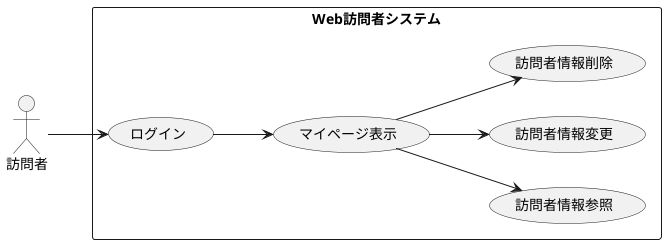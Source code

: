 @startuml Web訪問者システムログインユースケース図
left to right direction
actor 訪問者 as U1

rectangle Web訪問者システム as WVS {
  usecase "ログイン" as UC1
  usecase "マイページ表示" as UC2
  usecase "訪問者情報参照" as UC3
  usecase "訪問者情報変更" as UC4
  usecase "訪問者情報削除" as UC5
}

U1 --> UC1
UC1 --> UC2
UC2 --> UC3
UC2 --> UC4
UC2 --> UC5
@enduml